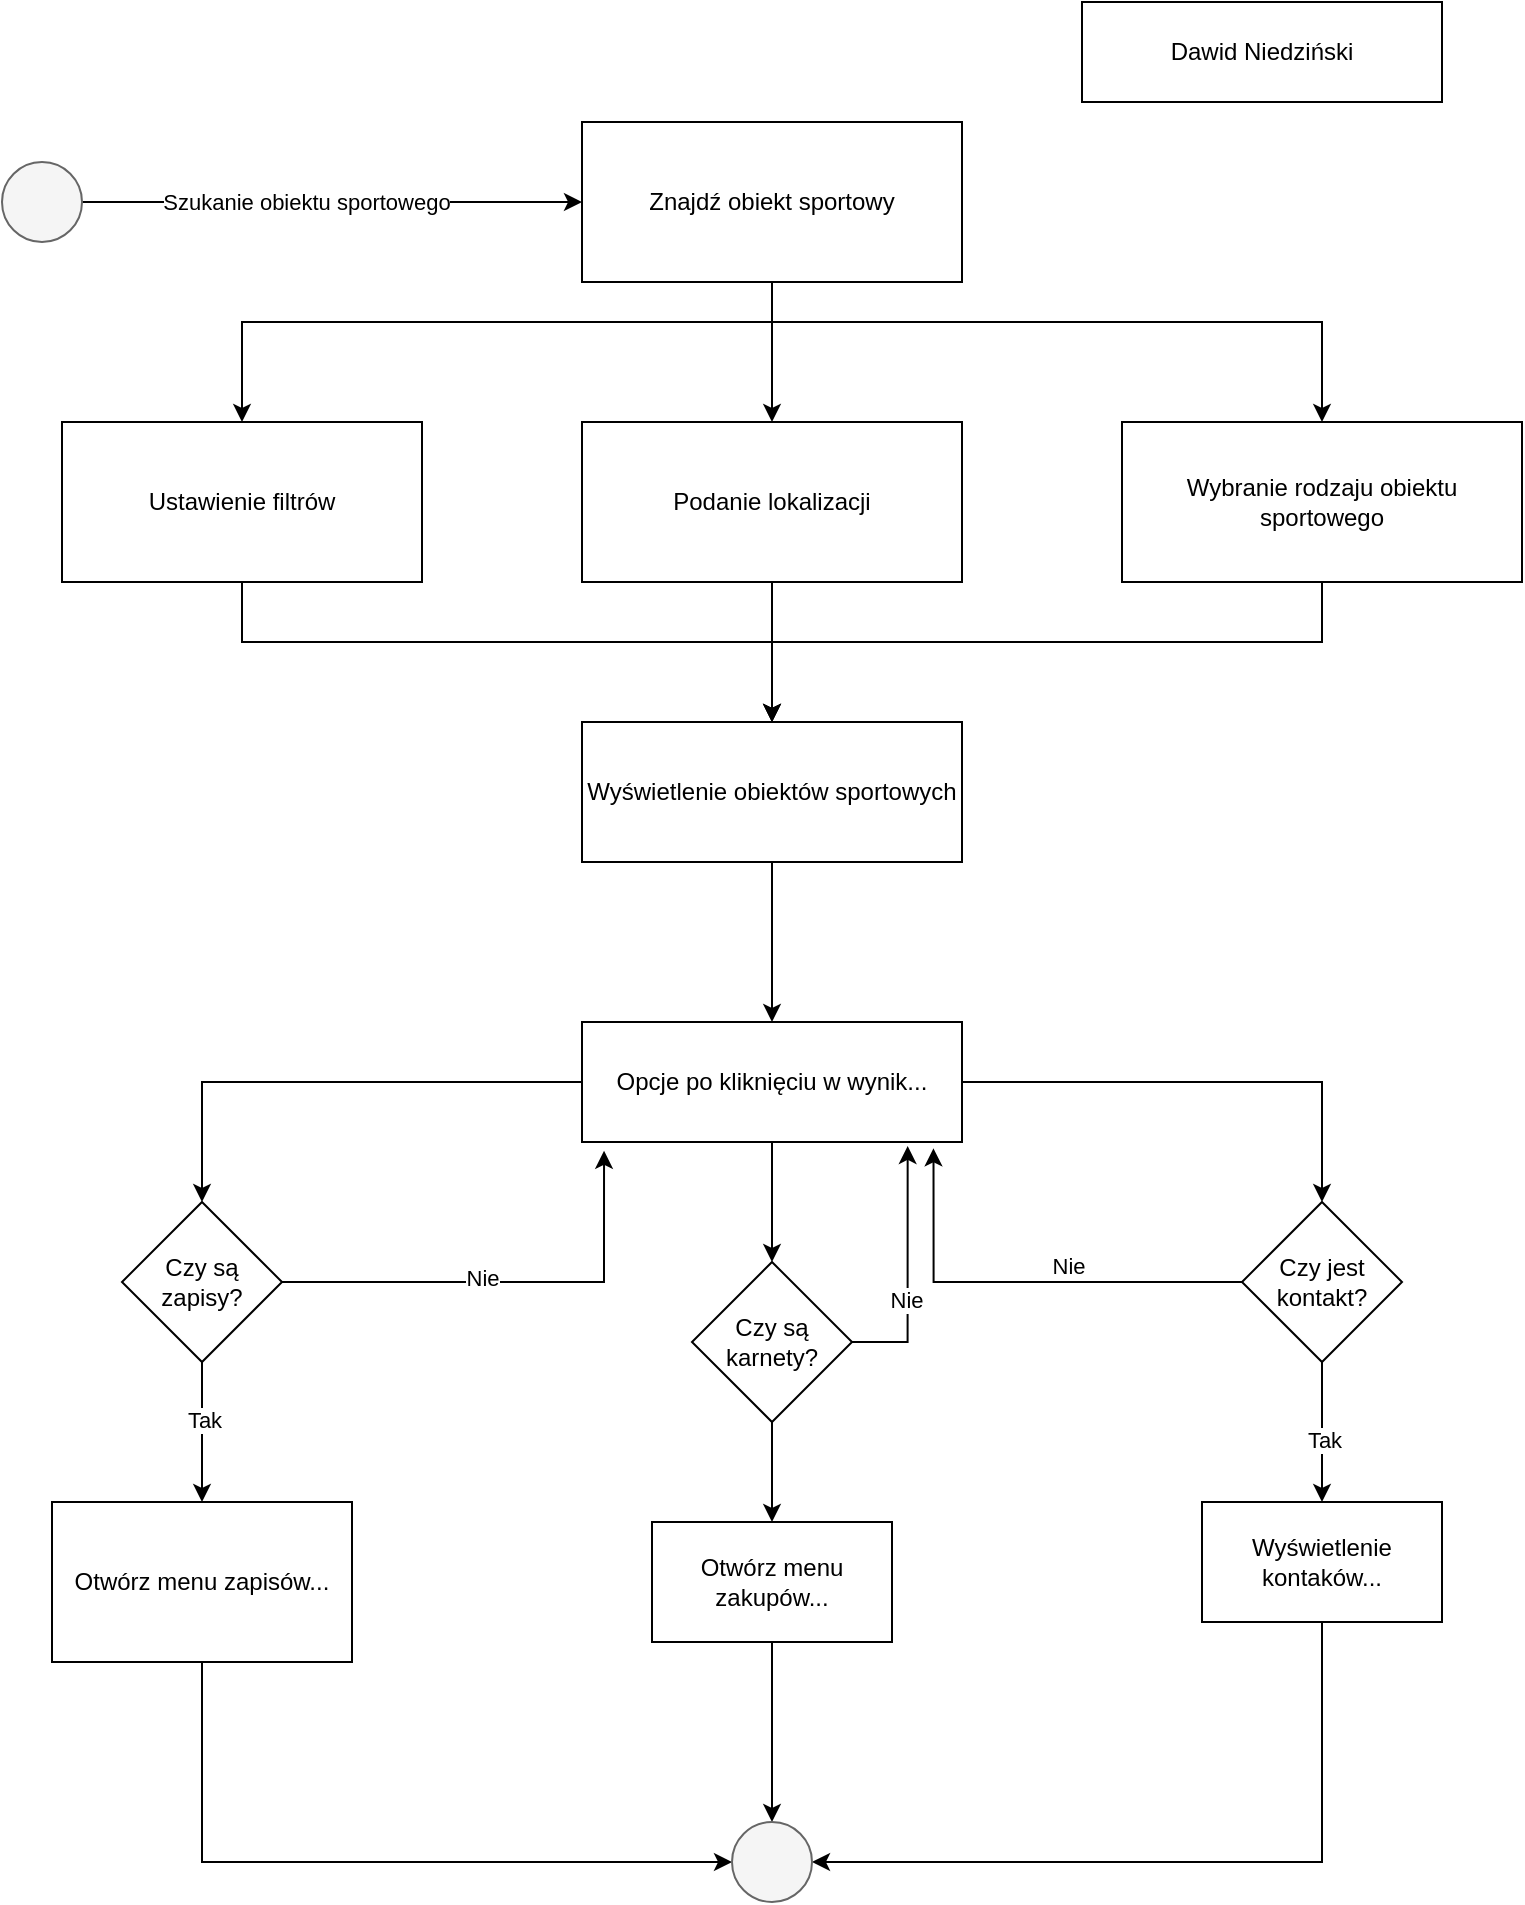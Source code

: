 <mxfile version="24.3.1" type="device">
  <diagram name="Strona-1" id="NVGFfIz5JYJGMQ3OhnmC">
    <mxGraphModel dx="1119" dy="1088" grid="1" gridSize="10" guides="1" tooltips="1" connect="1" arrows="1" fold="1" page="1" pageScale="1" pageWidth="827" pageHeight="1169" math="0" shadow="0">
      <root>
        <mxCell id="0" />
        <mxCell id="1" parent="0" />
        <mxCell id="wflBRl-DDs7bufTYdtTd-7" value="" style="edgeStyle=orthogonalEdgeStyle;rounded=0;orthogonalLoop=1;jettySize=auto;html=1;" edge="1" parent="1" source="wflBRl-DDs7bufTYdtTd-1" target="wflBRl-DDs7bufTYdtTd-5">
          <mxGeometry relative="1" as="geometry" />
        </mxCell>
        <mxCell id="wflBRl-DDs7bufTYdtTd-9" style="edgeStyle=orthogonalEdgeStyle;rounded=0;orthogonalLoop=1;jettySize=auto;html=1;entryX=0.5;entryY=0;entryDx=0;entryDy=0;" edge="1" parent="1" source="wflBRl-DDs7bufTYdtTd-1" target="wflBRl-DDs7bufTYdtTd-8">
          <mxGeometry relative="1" as="geometry">
            <Array as="points">
              <mxPoint x="445" y="180" />
              <mxPoint x="180" y="180" />
            </Array>
          </mxGeometry>
        </mxCell>
        <mxCell id="wflBRl-DDs7bufTYdtTd-11" style="edgeStyle=orthogonalEdgeStyle;rounded=0;orthogonalLoop=1;jettySize=auto;html=1;entryX=0.5;entryY=0;entryDx=0;entryDy=0;" edge="1" parent="1" source="wflBRl-DDs7bufTYdtTd-1" target="wflBRl-DDs7bufTYdtTd-10">
          <mxGeometry relative="1" as="geometry">
            <Array as="points">
              <mxPoint x="445" y="180" />
              <mxPoint x="720" y="180" />
            </Array>
          </mxGeometry>
        </mxCell>
        <mxCell id="wflBRl-DDs7bufTYdtTd-1" value="Znajdź obiekt sportowy" style="rounded=0;whiteSpace=wrap;html=1;" vertex="1" parent="1">
          <mxGeometry x="350" y="80" width="190" height="80" as="geometry" />
        </mxCell>
        <mxCell id="wflBRl-DDs7bufTYdtTd-3" style="edgeStyle=orthogonalEdgeStyle;rounded=0;orthogonalLoop=1;jettySize=auto;html=1;" edge="1" parent="1" source="wflBRl-DDs7bufTYdtTd-2" target="wflBRl-DDs7bufTYdtTd-1">
          <mxGeometry relative="1" as="geometry" />
        </mxCell>
        <mxCell id="wflBRl-DDs7bufTYdtTd-4" value="Szukanie obiektu sportowego" style="edgeLabel;html=1;align=center;verticalAlign=middle;resizable=0;points=[];" vertex="1" connectable="0" parent="wflBRl-DDs7bufTYdtTd-3">
          <mxGeometry x="-0.104" relative="1" as="geometry">
            <mxPoint as="offset" />
          </mxGeometry>
        </mxCell>
        <mxCell id="wflBRl-DDs7bufTYdtTd-2" value="" style="ellipse;whiteSpace=wrap;html=1;aspect=fixed;fillColor=#f5f5f5;fontColor=#333333;strokeColor=#666666;" vertex="1" parent="1">
          <mxGeometry x="60" y="100" width="40" height="40" as="geometry" />
        </mxCell>
        <mxCell id="wflBRl-DDs7bufTYdtTd-13" style="edgeStyle=orthogonalEdgeStyle;rounded=0;orthogonalLoop=1;jettySize=auto;html=1;" edge="1" parent="1" source="wflBRl-DDs7bufTYdtTd-5" target="wflBRl-DDs7bufTYdtTd-12">
          <mxGeometry relative="1" as="geometry" />
        </mxCell>
        <mxCell id="wflBRl-DDs7bufTYdtTd-5" value="Podanie lokalizacji" style="rounded=0;whiteSpace=wrap;html=1;" vertex="1" parent="1">
          <mxGeometry x="350" y="230" width="190" height="80" as="geometry" />
        </mxCell>
        <mxCell id="wflBRl-DDs7bufTYdtTd-15" style="edgeStyle=orthogonalEdgeStyle;rounded=0;orthogonalLoop=1;jettySize=auto;html=1;entryX=0.5;entryY=0;entryDx=0;entryDy=0;" edge="1" parent="1" source="wflBRl-DDs7bufTYdtTd-8" target="wflBRl-DDs7bufTYdtTd-12">
          <mxGeometry relative="1" as="geometry">
            <Array as="points">
              <mxPoint x="180" y="340" />
              <mxPoint x="445" y="340" />
            </Array>
          </mxGeometry>
        </mxCell>
        <mxCell id="wflBRl-DDs7bufTYdtTd-8" value="Ustawienie filtrów" style="rounded=0;whiteSpace=wrap;html=1;" vertex="1" parent="1">
          <mxGeometry x="90" y="230" width="180" height="80" as="geometry" />
        </mxCell>
        <mxCell id="wflBRl-DDs7bufTYdtTd-14" style="edgeStyle=orthogonalEdgeStyle;rounded=0;orthogonalLoop=1;jettySize=auto;html=1;" edge="1" parent="1" source="wflBRl-DDs7bufTYdtTd-10" target="wflBRl-DDs7bufTYdtTd-12">
          <mxGeometry relative="1" as="geometry">
            <Array as="points">
              <mxPoint x="720" y="340" />
              <mxPoint x="445" y="340" />
            </Array>
          </mxGeometry>
        </mxCell>
        <mxCell id="wflBRl-DDs7bufTYdtTd-10" value="Wybranie rodzaju obiektu sportowego" style="rounded=0;whiteSpace=wrap;html=1;" vertex="1" parent="1">
          <mxGeometry x="620" y="230" width="200" height="80" as="geometry" />
        </mxCell>
        <mxCell id="wflBRl-DDs7bufTYdtTd-19" style="edgeStyle=orthogonalEdgeStyle;rounded=0;orthogonalLoop=1;jettySize=auto;html=1;" edge="1" parent="1" source="wflBRl-DDs7bufTYdtTd-12">
          <mxGeometry relative="1" as="geometry">
            <mxPoint x="445.0" y="530" as="targetPoint" />
          </mxGeometry>
        </mxCell>
        <mxCell id="wflBRl-DDs7bufTYdtTd-12" value="Wyświetlenie obiektów sportowych" style="rounded=0;whiteSpace=wrap;html=1;" vertex="1" parent="1">
          <mxGeometry x="350" y="380" width="190" height="70" as="geometry" />
        </mxCell>
        <mxCell id="wflBRl-DDs7bufTYdtTd-44" value="Dawid Niedziński" style="rounded=0;whiteSpace=wrap;html=1;" vertex="1" parent="1">
          <mxGeometry x="600" y="20" width="180" height="50" as="geometry" />
        </mxCell>
        <mxCell id="wflBRl-DDs7bufTYdtTd-54" style="edgeStyle=orthogonalEdgeStyle;rounded=0;orthogonalLoop=1;jettySize=auto;html=1;entryX=0.5;entryY=0;entryDx=0;entryDy=0;" edge="1" parent="1" source="wflBRl-DDs7bufTYdtTd-46" target="wflBRl-DDs7bufTYdtTd-49">
          <mxGeometry relative="1" as="geometry" />
        </mxCell>
        <mxCell id="wflBRl-DDs7bufTYdtTd-55" value="" style="edgeStyle=orthogonalEdgeStyle;rounded=0;orthogonalLoop=1;jettySize=auto;html=1;" edge="1" parent="1" source="wflBRl-DDs7bufTYdtTd-46" target="wflBRl-DDs7bufTYdtTd-50">
          <mxGeometry relative="1" as="geometry" />
        </mxCell>
        <mxCell id="wflBRl-DDs7bufTYdtTd-59" style="edgeStyle=orthogonalEdgeStyle;rounded=0;orthogonalLoop=1;jettySize=auto;html=1;entryX=0.5;entryY=0;entryDx=0;entryDy=0;" edge="1" parent="1" source="wflBRl-DDs7bufTYdtTd-46" target="wflBRl-DDs7bufTYdtTd-52">
          <mxGeometry relative="1" as="geometry" />
        </mxCell>
        <mxCell id="wflBRl-DDs7bufTYdtTd-46" value="Opcje po kliknięciu w wynik..." style="rounded=0;whiteSpace=wrap;html=1;" vertex="1" parent="1">
          <mxGeometry x="350" y="530" width="190" height="60" as="geometry" />
        </mxCell>
        <mxCell id="wflBRl-DDs7bufTYdtTd-71" style="edgeStyle=orthogonalEdgeStyle;rounded=0;orthogonalLoop=1;jettySize=auto;html=1;entryX=0;entryY=0.5;entryDx=0;entryDy=0;" edge="1" parent="1" source="wflBRl-DDs7bufTYdtTd-47" target="wflBRl-DDs7bufTYdtTd-70">
          <mxGeometry relative="1" as="geometry">
            <Array as="points">
              <mxPoint x="160" y="950" />
            </Array>
          </mxGeometry>
        </mxCell>
        <mxCell id="wflBRl-DDs7bufTYdtTd-47" value="&lt;div&gt;Otwórz menu zapisów...&lt;/div&gt;" style="rounded=0;whiteSpace=wrap;html=1;" vertex="1" parent="1">
          <mxGeometry x="85" y="770" width="150" height="80" as="geometry" />
        </mxCell>
        <mxCell id="wflBRl-DDs7bufTYdtTd-53" style="edgeStyle=orthogonalEdgeStyle;rounded=0;orthogonalLoop=1;jettySize=auto;html=1;" edge="1" parent="1" source="wflBRl-DDs7bufTYdtTd-49" target="wflBRl-DDs7bufTYdtTd-47">
          <mxGeometry relative="1" as="geometry" />
        </mxCell>
        <mxCell id="wflBRl-DDs7bufTYdtTd-56" value="Tak" style="edgeLabel;html=1;align=center;verticalAlign=middle;resizable=0;points=[];" vertex="1" connectable="0" parent="wflBRl-DDs7bufTYdtTd-53">
          <mxGeometry x="-0.187" y="1" relative="1" as="geometry">
            <mxPoint as="offset" />
          </mxGeometry>
        </mxCell>
        <mxCell id="wflBRl-DDs7bufTYdtTd-49" value="Czy są zapisy?" style="rhombus;whiteSpace=wrap;html=1;" vertex="1" parent="1">
          <mxGeometry x="120" y="620" width="80" height="80" as="geometry" />
        </mxCell>
        <mxCell id="wflBRl-DDs7bufTYdtTd-66" value="" style="edgeStyle=orthogonalEdgeStyle;rounded=0;orthogonalLoop=1;jettySize=auto;html=1;" edge="1" parent="1" source="wflBRl-DDs7bufTYdtTd-50" target="wflBRl-DDs7bufTYdtTd-60">
          <mxGeometry relative="1" as="geometry" />
        </mxCell>
        <mxCell id="wflBRl-DDs7bufTYdtTd-50" value="Czy są karnety?" style="rhombus;whiteSpace=wrap;html=1;" vertex="1" parent="1">
          <mxGeometry x="405" y="650" width="80" height="80" as="geometry" />
        </mxCell>
        <mxCell id="wflBRl-DDs7bufTYdtTd-62" style="edgeStyle=orthogonalEdgeStyle;rounded=0;orthogonalLoop=1;jettySize=auto;html=1;entryX=0.5;entryY=0;entryDx=0;entryDy=0;" edge="1" parent="1" source="wflBRl-DDs7bufTYdtTd-52" target="wflBRl-DDs7bufTYdtTd-61">
          <mxGeometry relative="1" as="geometry" />
        </mxCell>
        <mxCell id="wflBRl-DDs7bufTYdtTd-64" value="Tak" style="edgeLabel;html=1;align=center;verticalAlign=middle;resizable=0;points=[];" vertex="1" connectable="0" parent="wflBRl-DDs7bufTYdtTd-62">
          <mxGeometry x="0.116" y="1" relative="1" as="geometry">
            <mxPoint as="offset" />
          </mxGeometry>
        </mxCell>
        <mxCell id="wflBRl-DDs7bufTYdtTd-52" value="Czy jest kontakt?" style="rhombus;whiteSpace=wrap;html=1;" vertex="1" parent="1">
          <mxGeometry x="680" y="620" width="80" height="80" as="geometry" />
        </mxCell>
        <mxCell id="wflBRl-DDs7bufTYdtTd-57" style="edgeStyle=orthogonalEdgeStyle;rounded=0;orthogonalLoop=1;jettySize=auto;html=1;entryX=0.058;entryY=1.073;entryDx=0;entryDy=0;entryPerimeter=0;" edge="1" parent="1" source="wflBRl-DDs7bufTYdtTd-49" target="wflBRl-DDs7bufTYdtTd-46">
          <mxGeometry relative="1" as="geometry" />
        </mxCell>
        <mxCell id="wflBRl-DDs7bufTYdtTd-58" value="Nie" style="edgeLabel;html=1;align=center;verticalAlign=middle;resizable=0;points=[];" vertex="1" connectable="0" parent="wflBRl-DDs7bufTYdtTd-57">
          <mxGeometry x="-0.119" y="2" relative="1" as="geometry">
            <mxPoint as="offset" />
          </mxGeometry>
        </mxCell>
        <mxCell id="wflBRl-DDs7bufTYdtTd-72" style="edgeStyle=orthogonalEdgeStyle;rounded=0;orthogonalLoop=1;jettySize=auto;html=1;entryX=0.5;entryY=0;entryDx=0;entryDy=0;" edge="1" parent="1" source="wflBRl-DDs7bufTYdtTd-60" target="wflBRl-DDs7bufTYdtTd-70">
          <mxGeometry relative="1" as="geometry" />
        </mxCell>
        <mxCell id="wflBRl-DDs7bufTYdtTd-60" value="Otwórz menu zakupów..." style="rounded=0;whiteSpace=wrap;html=1;" vertex="1" parent="1">
          <mxGeometry x="385" y="780" width="120" height="60" as="geometry" />
        </mxCell>
        <mxCell id="wflBRl-DDs7bufTYdtTd-73" style="edgeStyle=orthogonalEdgeStyle;rounded=0;orthogonalLoop=1;jettySize=auto;html=1;entryX=1;entryY=0.5;entryDx=0;entryDy=0;" edge="1" parent="1" source="wflBRl-DDs7bufTYdtTd-61" target="wflBRl-DDs7bufTYdtTd-70">
          <mxGeometry relative="1" as="geometry">
            <Array as="points">
              <mxPoint x="720" y="950" />
            </Array>
          </mxGeometry>
        </mxCell>
        <mxCell id="wflBRl-DDs7bufTYdtTd-61" value="Wyświetlenie kontaków..." style="rounded=0;whiteSpace=wrap;html=1;" vertex="1" parent="1">
          <mxGeometry x="660" y="770" width="120" height="60" as="geometry" />
        </mxCell>
        <mxCell id="wflBRl-DDs7bufTYdtTd-63" style="edgeStyle=orthogonalEdgeStyle;rounded=0;orthogonalLoop=1;jettySize=auto;html=1;entryX=0.925;entryY=1.053;entryDx=0;entryDy=0;entryPerimeter=0;" edge="1" parent="1" source="wflBRl-DDs7bufTYdtTd-52" target="wflBRl-DDs7bufTYdtTd-46">
          <mxGeometry relative="1" as="geometry" />
        </mxCell>
        <mxCell id="wflBRl-DDs7bufTYdtTd-65" value="Nie" style="edgeLabel;html=1;align=center;verticalAlign=middle;resizable=0;points=[];" vertex="1" connectable="0" parent="wflBRl-DDs7bufTYdtTd-63">
          <mxGeometry x="-0.21" y="-8" relative="1" as="geometry">
            <mxPoint as="offset" />
          </mxGeometry>
        </mxCell>
        <mxCell id="wflBRl-DDs7bufTYdtTd-67" style="edgeStyle=orthogonalEdgeStyle;rounded=0;orthogonalLoop=1;jettySize=auto;html=1;entryX=0.857;entryY=1.033;entryDx=0;entryDy=0;entryPerimeter=0;" edge="1" parent="1" source="wflBRl-DDs7bufTYdtTd-50" target="wflBRl-DDs7bufTYdtTd-46">
          <mxGeometry relative="1" as="geometry">
            <Array as="points">
              <mxPoint x="513" y="690" />
            </Array>
          </mxGeometry>
        </mxCell>
        <mxCell id="wflBRl-DDs7bufTYdtTd-68" value="Nie" style="edgeLabel;html=1;align=center;verticalAlign=middle;resizable=0;points=[];" vertex="1" connectable="0" parent="wflBRl-DDs7bufTYdtTd-67">
          <mxGeometry x="-0.216" y="1" relative="1" as="geometry">
            <mxPoint as="offset" />
          </mxGeometry>
        </mxCell>
        <mxCell id="wflBRl-DDs7bufTYdtTd-70" value="" style="ellipse;whiteSpace=wrap;html=1;aspect=fixed;fillColor=#f5f5f5;fontColor=#333333;strokeColor=#666666;" vertex="1" parent="1">
          <mxGeometry x="425" y="930" width="40" height="40" as="geometry" />
        </mxCell>
      </root>
    </mxGraphModel>
  </diagram>
</mxfile>

